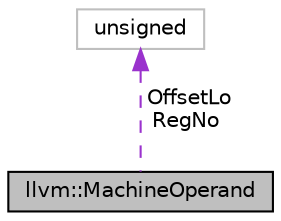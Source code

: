 digraph "llvm::MachineOperand"
{
 // LATEX_PDF_SIZE
  bgcolor="transparent";
  edge [fontname="Helvetica",fontsize="10",labelfontname="Helvetica",labelfontsize="10"];
  node [fontname="Helvetica",fontsize="10",shape=record];
  Node1 [label="llvm::MachineOperand",height=0.2,width=0.4,color="black", fillcolor="grey75", style="filled", fontcolor="black",tooltip="MachineOperand class - Representation of each machine instruction operand."];
  Node2 -> Node1 [dir="back",color="darkorchid3",fontsize="10",style="dashed",label=" OffsetLo\nRegNo" ,fontname="Helvetica"];
  Node2 [label="unsigned",height=0.2,width=0.4,color="grey75",tooltip=" "];
}
